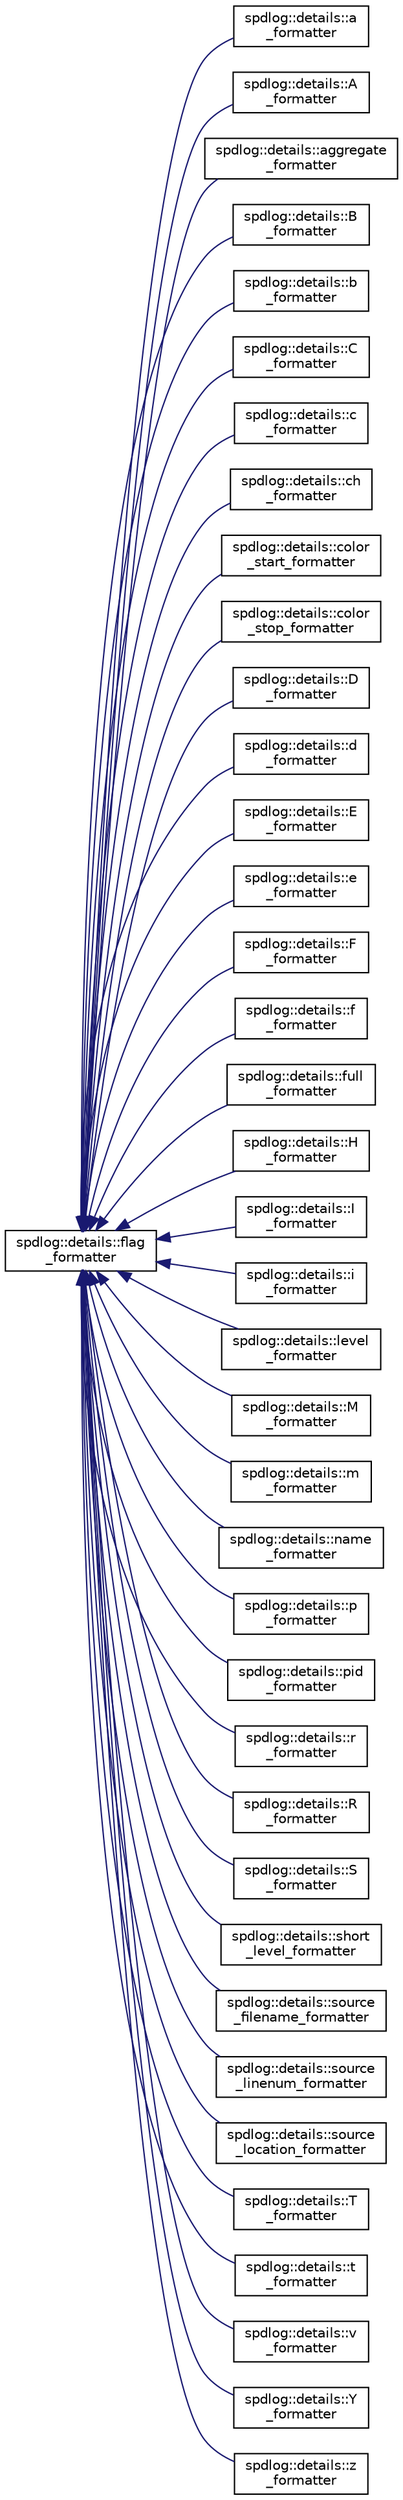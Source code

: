 digraph "Graphical Class Hierarchy"
{
  edge [fontname="Helvetica",fontsize="10",labelfontname="Helvetica",labelfontsize="10"];
  node [fontname="Helvetica",fontsize="10",shape=record];
  rankdir="LR";
  Node1 [label="spdlog::details::flag\l_formatter",height=0.2,width=0.4,color="black", fillcolor="white", style="filled",URL="$classspdlog_1_1details_1_1flag__formatter.html"];
  Node1 -> Node2 [dir="back",color="midnightblue",fontsize="10",style="solid",fontname="Helvetica"];
  Node2 [label="spdlog::details::a\l_formatter",height=0.2,width=0.4,color="black", fillcolor="white", style="filled",URL="$classspdlog_1_1details_1_1a__formatter.html"];
  Node1 -> Node3 [dir="back",color="midnightblue",fontsize="10",style="solid",fontname="Helvetica"];
  Node3 [label="spdlog::details::A\l_formatter",height=0.2,width=0.4,color="black", fillcolor="white", style="filled",URL="$classspdlog_1_1details_1_1_a__formatter.html"];
  Node1 -> Node4 [dir="back",color="midnightblue",fontsize="10",style="solid",fontname="Helvetica"];
  Node4 [label="spdlog::details::aggregate\l_formatter",height=0.2,width=0.4,color="black", fillcolor="white", style="filled",URL="$classspdlog_1_1details_1_1aggregate__formatter.html"];
  Node1 -> Node5 [dir="back",color="midnightblue",fontsize="10",style="solid",fontname="Helvetica"];
  Node5 [label="spdlog::details::B\l_formatter",height=0.2,width=0.4,color="black", fillcolor="white", style="filled",URL="$classspdlog_1_1details_1_1_b__formatter.html"];
  Node1 -> Node6 [dir="back",color="midnightblue",fontsize="10",style="solid",fontname="Helvetica"];
  Node6 [label="spdlog::details::b\l_formatter",height=0.2,width=0.4,color="black", fillcolor="white", style="filled",URL="$classspdlog_1_1details_1_1b__formatter.html"];
  Node1 -> Node7 [dir="back",color="midnightblue",fontsize="10",style="solid",fontname="Helvetica"];
  Node7 [label="spdlog::details::C\l_formatter",height=0.2,width=0.4,color="black", fillcolor="white", style="filled",URL="$classspdlog_1_1details_1_1_c__formatter.html"];
  Node1 -> Node8 [dir="back",color="midnightblue",fontsize="10",style="solid",fontname="Helvetica"];
  Node8 [label="spdlog::details::c\l_formatter",height=0.2,width=0.4,color="black", fillcolor="white", style="filled",URL="$classspdlog_1_1details_1_1c__formatter.html"];
  Node1 -> Node9 [dir="back",color="midnightblue",fontsize="10",style="solid",fontname="Helvetica"];
  Node9 [label="spdlog::details::ch\l_formatter",height=0.2,width=0.4,color="black", fillcolor="white", style="filled",URL="$classspdlog_1_1details_1_1ch__formatter.html"];
  Node1 -> Node10 [dir="back",color="midnightblue",fontsize="10",style="solid",fontname="Helvetica"];
  Node10 [label="spdlog::details::color\l_start_formatter",height=0.2,width=0.4,color="black", fillcolor="white", style="filled",URL="$classspdlog_1_1details_1_1color__start__formatter.html"];
  Node1 -> Node11 [dir="back",color="midnightblue",fontsize="10",style="solid",fontname="Helvetica"];
  Node11 [label="spdlog::details::color\l_stop_formatter",height=0.2,width=0.4,color="black", fillcolor="white", style="filled",URL="$classspdlog_1_1details_1_1color__stop__formatter.html"];
  Node1 -> Node12 [dir="back",color="midnightblue",fontsize="10",style="solid",fontname="Helvetica"];
  Node12 [label="spdlog::details::D\l_formatter",height=0.2,width=0.4,color="black", fillcolor="white", style="filled",URL="$classspdlog_1_1details_1_1_d__formatter.html"];
  Node1 -> Node13 [dir="back",color="midnightblue",fontsize="10",style="solid",fontname="Helvetica"];
  Node13 [label="spdlog::details::d\l_formatter",height=0.2,width=0.4,color="black", fillcolor="white", style="filled",URL="$classspdlog_1_1details_1_1d__formatter.html"];
  Node1 -> Node14 [dir="back",color="midnightblue",fontsize="10",style="solid",fontname="Helvetica"];
  Node14 [label="spdlog::details::E\l_formatter",height=0.2,width=0.4,color="black", fillcolor="white", style="filled",URL="$classspdlog_1_1details_1_1_e__formatter.html"];
  Node1 -> Node15 [dir="back",color="midnightblue",fontsize="10",style="solid",fontname="Helvetica"];
  Node15 [label="spdlog::details::e\l_formatter",height=0.2,width=0.4,color="black", fillcolor="white", style="filled",URL="$classspdlog_1_1details_1_1e__formatter.html"];
  Node1 -> Node16 [dir="back",color="midnightblue",fontsize="10",style="solid",fontname="Helvetica"];
  Node16 [label="spdlog::details::F\l_formatter",height=0.2,width=0.4,color="black", fillcolor="white", style="filled",URL="$classspdlog_1_1details_1_1_f__formatter.html"];
  Node1 -> Node17 [dir="back",color="midnightblue",fontsize="10",style="solid",fontname="Helvetica"];
  Node17 [label="spdlog::details::f\l_formatter",height=0.2,width=0.4,color="black", fillcolor="white", style="filled",URL="$classspdlog_1_1details_1_1f__formatter.html"];
  Node1 -> Node18 [dir="back",color="midnightblue",fontsize="10",style="solid",fontname="Helvetica"];
  Node18 [label="spdlog::details::full\l_formatter",height=0.2,width=0.4,color="black", fillcolor="white", style="filled",URL="$classspdlog_1_1details_1_1full__formatter.html"];
  Node1 -> Node19 [dir="back",color="midnightblue",fontsize="10",style="solid",fontname="Helvetica"];
  Node19 [label="spdlog::details::H\l_formatter",height=0.2,width=0.4,color="black", fillcolor="white", style="filled",URL="$classspdlog_1_1details_1_1_h__formatter.html"];
  Node1 -> Node20 [dir="back",color="midnightblue",fontsize="10",style="solid",fontname="Helvetica"];
  Node20 [label="spdlog::details::I\l_formatter",height=0.2,width=0.4,color="black", fillcolor="white", style="filled",URL="$classspdlog_1_1details_1_1_i__formatter.html"];
  Node1 -> Node21 [dir="back",color="midnightblue",fontsize="10",style="solid",fontname="Helvetica"];
  Node21 [label="spdlog::details::i\l_formatter",height=0.2,width=0.4,color="black", fillcolor="white", style="filled",URL="$classspdlog_1_1details_1_1i__formatter.html"];
  Node1 -> Node22 [dir="back",color="midnightblue",fontsize="10",style="solid",fontname="Helvetica"];
  Node22 [label="spdlog::details::level\l_formatter",height=0.2,width=0.4,color="black", fillcolor="white", style="filled",URL="$classspdlog_1_1details_1_1level__formatter.html"];
  Node1 -> Node23 [dir="back",color="midnightblue",fontsize="10",style="solid",fontname="Helvetica"];
  Node23 [label="spdlog::details::M\l_formatter",height=0.2,width=0.4,color="black", fillcolor="white", style="filled",URL="$classspdlog_1_1details_1_1_m__formatter.html"];
  Node1 -> Node24 [dir="back",color="midnightblue",fontsize="10",style="solid",fontname="Helvetica"];
  Node24 [label="spdlog::details::m\l_formatter",height=0.2,width=0.4,color="black", fillcolor="white", style="filled",URL="$classspdlog_1_1details_1_1m__formatter.html"];
  Node1 -> Node25 [dir="back",color="midnightblue",fontsize="10",style="solid",fontname="Helvetica"];
  Node25 [label="spdlog::details::name\l_formatter",height=0.2,width=0.4,color="black", fillcolor="white", style="filled",URL="$classspdlog_1_1details_1_1name__formatter.html"];
  Node1 -> Node26 [dir="back",color="midnightblue",fontsize="10",style="solid",fontname="Helvetica"];
  Node26 [label="spdlog::details::p\l_formatter",height=0.2,width=0.4,color="black", fillcolor="white", style="filled",URL="$classspdlog_1_1details_1_1p__formatter.html"];
  Node1 -> Node27 [dir="back",color="midnightblue",fontsize="10",style="solid",fontname="Helvetica"];
  Node27 [label="spdlog::details::pid\l_formatter",height=0.2,width=0.4,color="black", fillcolor="white", style="filled",URL="$classspdlog_1_1details_1_1pid__formatter.html"];
  Node1 -> Node28 [dir="back",color="midnightblue",fontsize="10",style="solid",fontname="Helvetica"];
  Node28 [label="spdlog::details::r\l_formatter",height=0.2,width=0.4,color="black", fillcolor="white", style="filled",URL="$classspdlog_1_1details_1_1r__formatter.html"];
  Node1 -> Node29 [dir="back",color="midnightblue",fontsize="10",style="solid",fontname="Helvetica"];
  Node29 [label="spdlog::details::R\l_formatter",height=0.2,width=0.4,color="black", fillcolor="white", style="filled",URL="$classspdlog_1_1details_1_1_r__formatter.html"];
  Node1 -> Node30 [dir="back",color="midnightblue",fontsize="10",style="solid",fontname="Helvetica"];
  Node30 [label="spdlog::details::S\l_formatter",height=0.2,width=0.4,color="black", fillcolor="white", style="filled",URL="$classspdlog_1_1details_1_1_s__formatter.html"];
  Node1 -> Node31 [dir="back",color="midnightblue",fontsize="10",style="solid",fontname="Helvetica"];
  Node31 [label="spdlog::details::short\l_level_formatter",height=0.2,width=0.4,color="black", fillcolor="white", style="filled",URL="$classspdlog_1_1details_1_1short__level__formatter.html"];
  Node1 -> Node32 [dir="back",color="midnightblue",fontsize="10",style="solid",fontname="Helvetica"];
  Node32 [label="spdlog::details::source\l_filename_formatter",height=0.2,width=0.4,color="black", fillcolor="white", style="filled",URL="$classspdlog_1_1details_1_1source__filename__formatter.html"];
  Node1 -> Node33 [dir="back",color="midnightblue",fontsize="10",style="solid",fontname="Helvetica"];
  Node33 [label="spdlog::details::source\l_linenum_formatter",height=0.2,width=0.4,color="black", fillcolor="white", style="filled",URL="$classspdlog_1_1details_1_1source__linenum__formatter.html"];
  Node1 -> Node34 [dir="back",color="midnightblue",fontsize="10",style="solid",fontname="Helvetica"];
  Node34 [label="spdlog::details::source\l_location_formatter",height=0.2,width=0.4,color="black", fillcolor="white", style="filled",URL="$classspdlog_1_1details_1_1source__location__formatter.html"];
  Node1 -> Node35 [dir="back",color="midnightblue",fontsize="10",style="solid",fontname="Helvetica"];
  Node35 [label="spdlog::details::T\l_formatter",height=0.2,width=0.4,color="black", fillcolor="white", style="filled",URL="$classspdlog_1_1details_1_1_t__formatter.html"];
  Node1 -> Node36 [dir="back",color="midnightblue",fontsize="10",style="solid",fontname="Helvetica"];
  Node36 [label="spdlog::details::t\l_formatter",height=0.2,width=0.4,color="black", fillcolor="white", style="filled",URL="$classspdlog_1_1details_1_1t__formatter.html"];
  Node1 -> Node37 [dir="back",color="midnightblue",fontsize="10",style="solid",fontname="Helvetica"];
  Node37 [label="spdlog::details::v\l_formatter",height=0.2,width=0.4,color="black", fillcolor="white", style="filled",URL="$classspdlog_1_1details_1_1v__formatter.html"];
  Node1 -> Node38 [dir="back",color="midnightblue",fontsize="10",style="solid",fontname="Helvetica"];
  Node38 [label="spdlog::details::Y\l_formatter",height=0.2,width=0.4,color="black", fillcolor="white", style="filled",URL="$classspdlog_1_1details_1_1_y__formatter.html"];
  Node1 -> Node39 [dir="back",color="midnightblue",fontsize="10",style="solid",fontname="Helvetica"];
  Node39 [label="spdlog::details::z\l_formatter",height=0.2,width=0.4,color="black", fillcolor="white", style="filled",URL="$classspdlog_1_1details_1_1z__formatter.html"];
}
